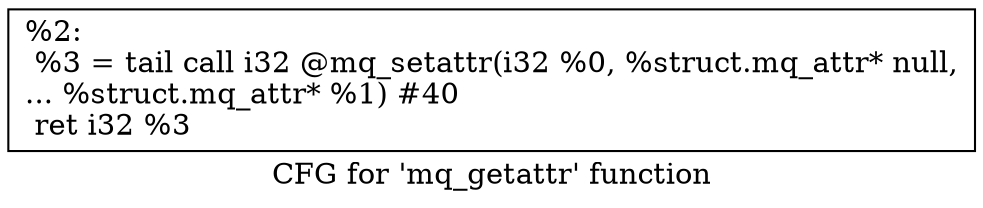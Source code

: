 digraph "CFG for 'mq_getattr' function" {
	label="CFG for 'mq_getattr' function";

	Node0x1e8eac0 [shape=record,label="{%2:\l  %3 = tail call i32 @mq_setattr(i32 %0, %struct.mq_attr* null,\l... %struct.mq_attr* %1) #40\l  ret i32 %3\l}"];
}
